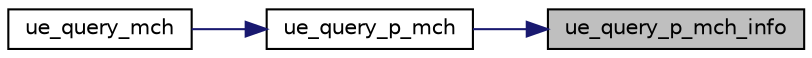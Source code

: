 digraph "ue_query_p_mch_info"
{
 // LATEX_PDF_SIZE
  edge [fontname="Helvetica",fontsize="10",labelfontname="Helvetica",labelfontsize="10"];
  node [fontname="Helvetica",fontsize="10",shape=record];
  rankdir="RL";
  Node1 [label="ue_query_p_mch_info",height=0.2,width=0.4,color="black", fillcolor="grey75", style="filled", fontcolor="black",tooltip=" "];
  Node1 -> Node2 [dir="back",color="midnightblue",fontsize="10",style="solid",fontname="Helvetica"];
  Node2 [label="ue_query_p_mch",height=0.2,width=0.4,color="black", fillcolor="white", style="filled",URL="$ue__procedures_8c.html#ae463223fa61d7b2659a26902d7d1b97d",tooltip=" "];
  Node2 -> Node3 [dir="back",color="midnightblue",fontsize="10",style="solid",fontname="Helvetica"];
  Node3 [label="ue_query_mch",height=0.2,width=0.4,color="black", fillcolor="white", style="filled",URL="$group____mac.html#gaf460395da7e59567f16c1418ff01397e",tooltip=" "];
}

